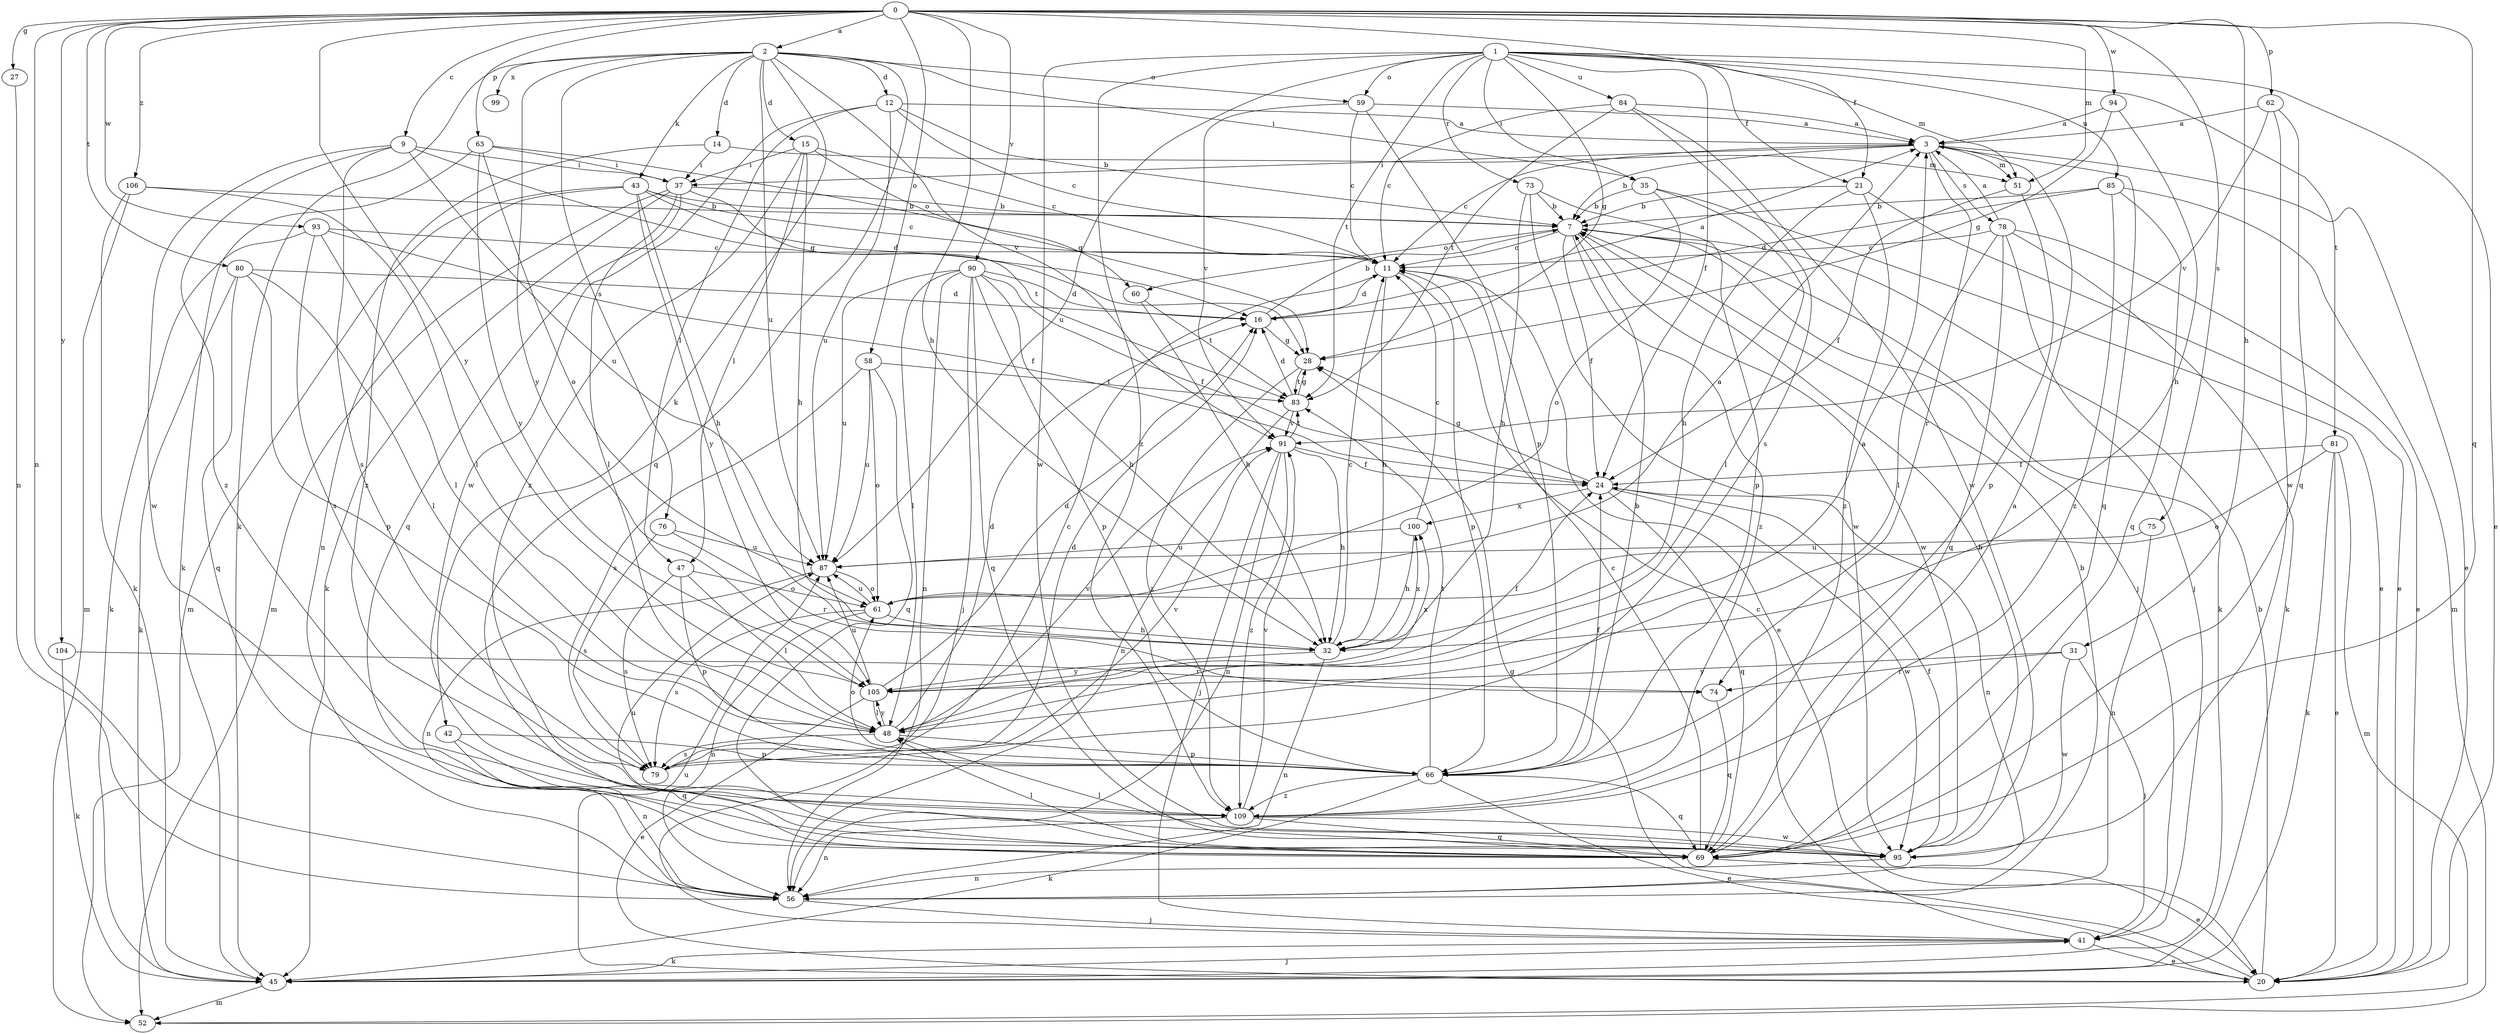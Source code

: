 strict digraph  {
0;
1;
2;
3;
7;
9;
11;
12;
14;
15;
16;
20;
21;
24;
27;
28;
31;
32;
35;
37;
41;
42;
43;
45;
47;
48;
51;
52;
56;
58;
59;
60;
61;
62;
63;
66;
69;
73;
74;
75;
76;
78;
79;
80;
81;
83;
84;
85;
87;
90;
91;
93;
94;
95;
99;
100;
104;
105;
106;
109;
0 -> 2  [label=a];
0 -> 9  [label=c];
0 -> 21  [label=f];
0 -> 27  [label=g];
0 -> 31  [label=h];
0 -> 32  [label=h];
0 -> 51  [label=m];
0 -> 56  [label=n];
0 -> 58  [label=o];
0 -> 62  [label=p];
0 -> 63  [label=p];
0 -> 69  [label=q];
0 -> 75  [label=s];
0 -> 80  [label=t];
0 -> 90  [label=v];
0 -> 93  [label=w];
0 -> 94  [label=w];
0 -> 104  [label=y];
0 -> 105  [label=y];
0 -> 106  [label=z];
1 -> 20  [label=e];
1 -> 21  [label=f];
1 -> 24  [label=f];
1 -> 28  [label=g];
1 -> 35  [label=i];
1 -> 51  [label=m];
1 -> 59  [label=o];
1 -> 73  [label=r];
1 -> 81  [label=t];
1 -> 83  [label=t];
1 -> 84  [label=u];
1 -> 85  [label=u];
1 -> 87  [label=u];
1 -> 95  [label=w];
1 -> 109  [label=z];
2 -> 12  [label=d];
2 -> 14  [label=d];
2 -> 15  [label=d];
2 -> 35  [label=i];
2 -> 42  [label=k];
2 -> 43  [label=k];
2 -> 45  [label=k];
2 -> 59  [label=o];
2 -> 69  [label=q];
2 -> 76  [label=s];
2 -> 87  [label=u];
2 -> 91  [label=v];
2 -> 99  [label=x];
2 -> 105  [label=y];
3 -> 7  [label=b];
3 -> 11  [label=c];
3 -> 20  [label=e];
3 -> 37  [label=i];
3 -> 51  [label=m];
3 -> 69  [label=q];
3 -> 74  [label=r];
3 -> 78  [label=s];
7 -> 11  [label=c];
7 -> 24  [label=f];
7 -> 41  [label=j];
7 -> 45  [label=k];
7 -> 60  [label=o];
7 -> 95  [label=w];
7 -> 109  [label=z];
9 -> 28  [label=g];
9 -> 37  [label=i];
9 -> 79  [label=s];
9 -> 87  [label=u];
9 -> 95  [label=w];
9 -> 109  [label=z];
11 -> 16  [label=d];
11 -> 20  [label=e];
11 -> 32  [label=h];
11 -> 66  [label=p];
12 -> 3  [label=a];
12 -> 7  [label=b];
12 -> 11  [label=c];
12 -> 47  [label=l];
12 -> 87  [label=u];
12 -> 95  [label=w];
14 -> 37  [label=i];
14 -> 51  [label=m];
14 -> 109  [label=z];
15 -> 11  [label=c];
15 -> 32  [label=h];
15 -> 37  [label=i];
15 -> 47  [label=l];
15 -> 60  [label=o];
15 -> 109  [label=z];
16 -> 3  [label=a];
16 -> 7  [label=b];
16 -> 28  [label=g];
20 -> 7  [label=b];
20 -> 28  [label=g];
20 -> 87  [label=u];
21 -> 7  [label=b];
21 -> 20  [label=e];
21 -> 32  [label=h];
21 -> 109  [label=z];
24 -> 28  [label=g];
24 -> 56  [label=n];
24 -> 69  [label=q];
24 -> 95  [label=w];
24 -> 100  [label=x];
27 -> 56  [label=n];
28 -> 83  [label=t];
28 -> 109  [label=z];
31 -> 41  [label=j];
31 -> 74  [label=r];
31 -> 95  [label=w];
31 -> 105  [label=y];
32 -> 11  [label=c];
32 -> 56  [label=n];
32 -> 100  [label=x];
32 -> 105  [label=y];
35 -> 7  [label=b];
35 -> 20  [label=e];
35 -> 48  [label=l];
35 -> 61  [label=o];
37 -> 7  [label=b];
37 -> 45  [label=k];
37 -> 48  [label=l];
37 -> 52  [label=m];
37 -> 69  [label=q];
37 -> 83  [label=t];
41 -> 11  [label=c];
41 -> 20  [label=e];
41 -> 45  [label=k];
42 -> 56  [label=n];
42 -> 66  [label=p];
42 -> 69  [label=q];
43 -> 7  [label=b];
43 -> 11  [label=c];
43 -> 16  [label=d];
43 -> 32  [label=h];
43 -> 52  [label=m];
43 -> 56  [label=n];
43 -> 105  [label=y];
45 -> 41  [label=j];
45 -> 52  [label=m];
47 -> 48  [label=l];
47 -> 61  [label=o];
47 -> 66  [label=p];
47 -> 79  [label=s];
48 -> 3  [label=a];
48 -> 16  [label=d];
48 -> 66  [label=p];
48 -> 79  [label=s];
48 -> 91  [label=v];
48 -> 105  [label=y];
51 -> 24  [label=f];
51 -> 66  [label=p];
56 -> 7  [label=b];
56 -> 41  [label=j];
58 -> 61  [label=o];
58 -> 69  [label=q];
58 -> 79  [label=s];
58 -> 83  [label=t];
58 -> 87  [label=u];
59 -> 3  [label=a];
59 -> 11  [label=c];
59 -> 66  [label=p];
59 -> 91  [label=v];
60 -> 32  [label=h];
60 -> 83  [label=t];
61 -> 3  [label=a];
61 -> 32  [label=h];
61 -> 56  [label=n];
61 -> 79  [label=s];
61 -> 87  [label=u];
62 -> 3  [label=a];
62 -> 69  [label=q];
62 -> 91  [label=v];
62 -> 95  [label=w];
63 -> 28  [label=g];
63 -> 37  [label=i];
63 -> 45  [label=k];
63 -> 61  [label=o];
63 -> 105  [label=y];
66 -> 7  [label=b];
66 -> 20  [label=e];
66 -> 24  [label=f];
66 -> 45  [label=k];
66 -> 61  [label=o];
66 -> 69  [label=q];
66 -> 83  [label=t];
66 -> 109  [label=z];
69 -> 3  [label=a];
69 -> 11  [label=c];
69 -> 20  [label=e];
69 -> 48  [label=l];
73 -> 7  [label=b];
73 -> 32  [label=h];
73 -> 66  [label=p];
73 -> 95  [label=w];
74 -> 69  [label=q];
75 -> 56  [label=n];
75 -> 87  [label=u];
76 -> 74  [label=r];
76 -> 79  [label=s];
76 -> 87  [label=u];
78 -> 3  [label=a];
78 -> 11  [label=c];
78 -> 20  [label=e];
78 -> 41  [label=j];
78 -> 45  [label=k];
78 -> 48  [label=l];
78 -> 69  [label=q];
79 -> 11  [label=c];
79 -> 16  [label=d];
79 -> 91  [label=v];
80 -> 16  [label=d];
80 -> 45  [label=k];
80 -> 48  [label=l];
80 -> 66  [label=p];
80 -> 69  [label=q];
81 -> 20  [label=e];
81 -> 24  [label=f];
81 -> 45  [label=k];
81 -> 52  [label=m];
81 -> 61  [label=o];
83 -> 16  [label=d];
83 -> 28  [label=g];
83 -> 56  [label=n];
83 -> 91  [label=v];
84 -> 3  [label=a];
84 -> 11  [label=c];
84 -> 79  [label=s];
84 -> 83  [label=t];
84 -> 95  [label=w];
85 -> 7  [label=b];
85 -> 16  [label=d];
85 -> 52  [label=m];
85 -> 69  [label=q];
85 -> 109  [label=z];
87 -> 56  [label=n];
87 -> 61  [label=o];
90 -> 16  [label=d];
90 -> 24  [label=f];
90 -> 32  [label=h];
90 -> 41  [label=j];
90 -> 48  [label=l];
90 -> 56  [label=n];
90 -> 66  [label=p];
90 -> 69  [label=q];
90 -> 87  [label=u];
91 -> 24  [label=f];
91 -> 32  [label=h];
91 -> 41  [label=j];
91 -> 56  [label=n];
91 -> 83  [label=t];
91 -> 109  [label=z];
93 -> 11  [label=c];
93 -> 24  [label=f];
93 -> 45  [label=k];
93 -> 48  [label=l];
93 -> 79  [label=s];
94 -> 3  [label=a];
94 -> 28  [label=g];
94 -> 32  [label=h];
95 -> 7  [label=b];
95 -> 24  [label=f];
95 -> 48  [label=l];
95 -> 56  [label=n];
95 -> 87  [label=u];
100 -> 11  [label=c];
100 -> 32  [label=h];
100 -> 87  [label=u];
104 -> 45  [label=k];
104 -> 74  [label=r];
105 -> 16  [label=d];
105 -> 20  [label=e];
105 -> 24  [label=f];
105 -> 48  [label=l];
105 -> 87  [label=u];
105 -> 100  [label=x];
106 -> 7  [label=b];
106 -> 45  [label=k];
106 -> 48  [label=l];
106 -> 52  [label=m];
109 -> 56  [label=n];
109 -> 69  [label=q];
109 -> 91  [label=v];
109 -> 95  [label=w];
}
